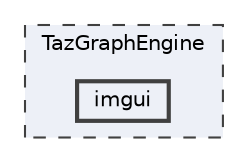 digraph "/mnt/c/Users/lefte/Mujin/MastersThesis/Taz/TazGraph/TazGraphEngine/imgui"
{
 // LATEX_PDF_SIZE
  bgcolor="transparent";
  edge [fontname=Helvetica,fontsize=10,labelfontname=Helvetica,labelfontsize=10];
  node [fontname=Helvetica,fontsize=10,shape=box,height=0.2,width=0.4];
  compound=true
  subgraph clusterdir_b651ad071ea0015b9e78c24c646b3ca0 {
    graph [ bgcolor="#edf0f7", pencolor="grey25", label="TazGraphEngine", fontname=Helvetica,fontsize=10 style="filled,dashed", URL="dir_b651ad071ea0015b9e78c24c646b3ca0.html",tooltip=""]
  dir_796d31e474f49e12f3d46005cb200311 [label="imgui", fillcolor="#edf0f7", color="grey25", style="filled,bold", URL="dir_796d31e474f49e12f3d46005cb200311.html",tooltip=""];
  }
}
